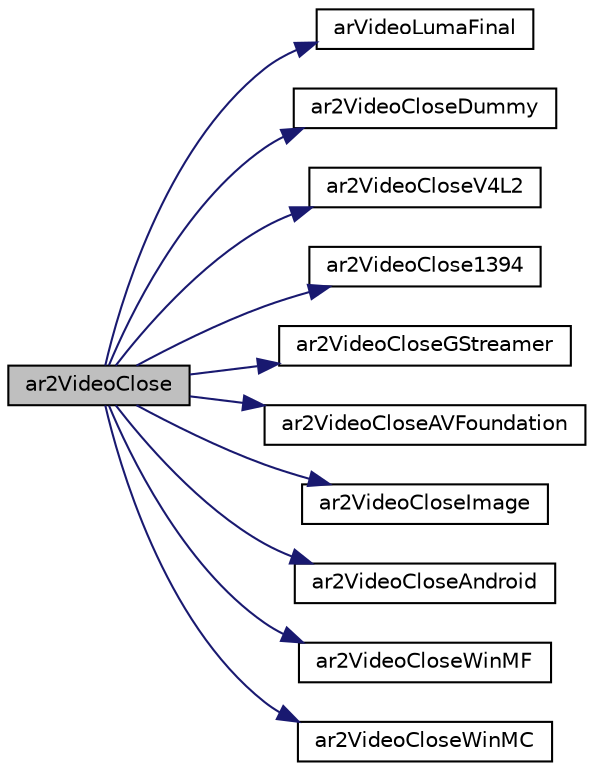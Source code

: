 digraph "ar2VideoClose"
{
 // INTERACTIVE_SVG=YES
  edge [fontname="Helvetica",fontsize="10",labelfontname="Helvetica",labelfontsize="10"];
  node [fontname="Helvetica",fontsize="10",shape=record];
  rankdir="LR";
  Node1 [label="ar2VideoClose",height=0.2,width=0.4,color="black", fillcolor="grey75", style="filled", fontcolor="black"];
  Node1 -> Node2 [color="midnightblue",fontsize="10",style="solid",fontname="Helvetica"];
  Node2 [label="arVideoLumaFinal",height=0.2,width=0.4,color="black", fillcolor="white", style="filled",URL="$video_luma_8h.html#aca65952813bda3666e8d3f70eef8448b"];
  Node1 -> Node3 [color="midnightblue",fontsize="10",style="solid",fontname="Helvetica"];
  Node3 [label="ar2VideoCloseDummy",height=0.2,width=0.4,color="black", fillcolor="white", style="filled",URL="$video_dummy_8h.html#ae518c53d87b1320ba8cd80ed8a23bf0a"];
  Node1 -> Node4 [color="midnightblue",fontsize="10",style="solid",fontname="Helvetica"];
  Node4 [label="ar2VideoCloseV4L2",height=0.2,width=0.4,color="black", fillcolor="white", style="filled",URL="$video_v4_l2_8h.html#a160602fb4d1827e9053166f051f4613d"];
  Node1 -> Node5 [color="midnightblue",fontsize="10",style="solid",fontname="Helvetica"];
  Node5 [label="ar2VideoClose1394",height=0.2,width=0.4,color="black", fillcolor="white", style="filled",URL="$video1394_8h.html#aaea7efdd8dad25a42fe9b8f3bc3edf0b"];
  Node1 -> Node6 [color="midnightblue",fontsize="10",style="solid",fontname="Helvetica"];
  Node6 [label="ar2VideoCloseGStreamer",height=0.2,width=0.4,color="black", fillcolor="white", style="filled",URL="$video_g_streamer_8h.html#a2b535cabcc05dd8fd6927690db49a902"];
  Node1 -> Node7 [color="midnightblue",fontsize="10",style="solid",fontname="Helvetica"];
  Node7 [label="ar2VideoCloseAVFoundation",height=0.2,width=0.4,color="black", fillcolor="white", style="filled",URL="$video_a_v_foundation_8h.html#a2883b331cca58ccd1c036f2318041f03"];
  Node1 -> Node8 [color="midnightblue",fontsize="10",style="solid",fontname="Helvetica"];
  Node8 [label="ar2VideoCloseImage",height=0.2,width=0.4,color="black", fillcolor="white", style="filled",URL="$video_image_8h.html#a3ffc443b510b55d94d0aed46e4277388"];
  Node1 -> Node9 [color="midnightblue",fontsize="10",style="solid",fontname="Helvetica"];
  Node9 [label="ar2VideoCloseAndroid",height=0.2,width=0.4,color="black", fillcolor="white", style="filled",URL="$video_android_8h.html#afb5748a9176a3e1a8aee435726c18be2"];
  Node1 -> Node10 [color="midnightblue",fontsize="10",style="solid",fontname="Helvetica"];
  Node10 [label="ar2VideoCloseWinMF",height=0.2,width=0.4,color="black", fillcolor="white", style="filled",URL="$video_windows_media_foundation_8h.html#a88f48eef52a6f3c3c94bc8cdd48a7e9a"];
  Node1 -> Node11 [color="midnightblue",fontsize="10",style="solid",fontname="Helvetica"];
  Node11 [label="ar2VideoCloseWinMC",height=0.2,width=0.4,color="black", fillcolor="white", style="filled",URL="$video_windows_media_capture_8h.html#ab22b3535389f49f07154d5b1dd5d302e"];
}
